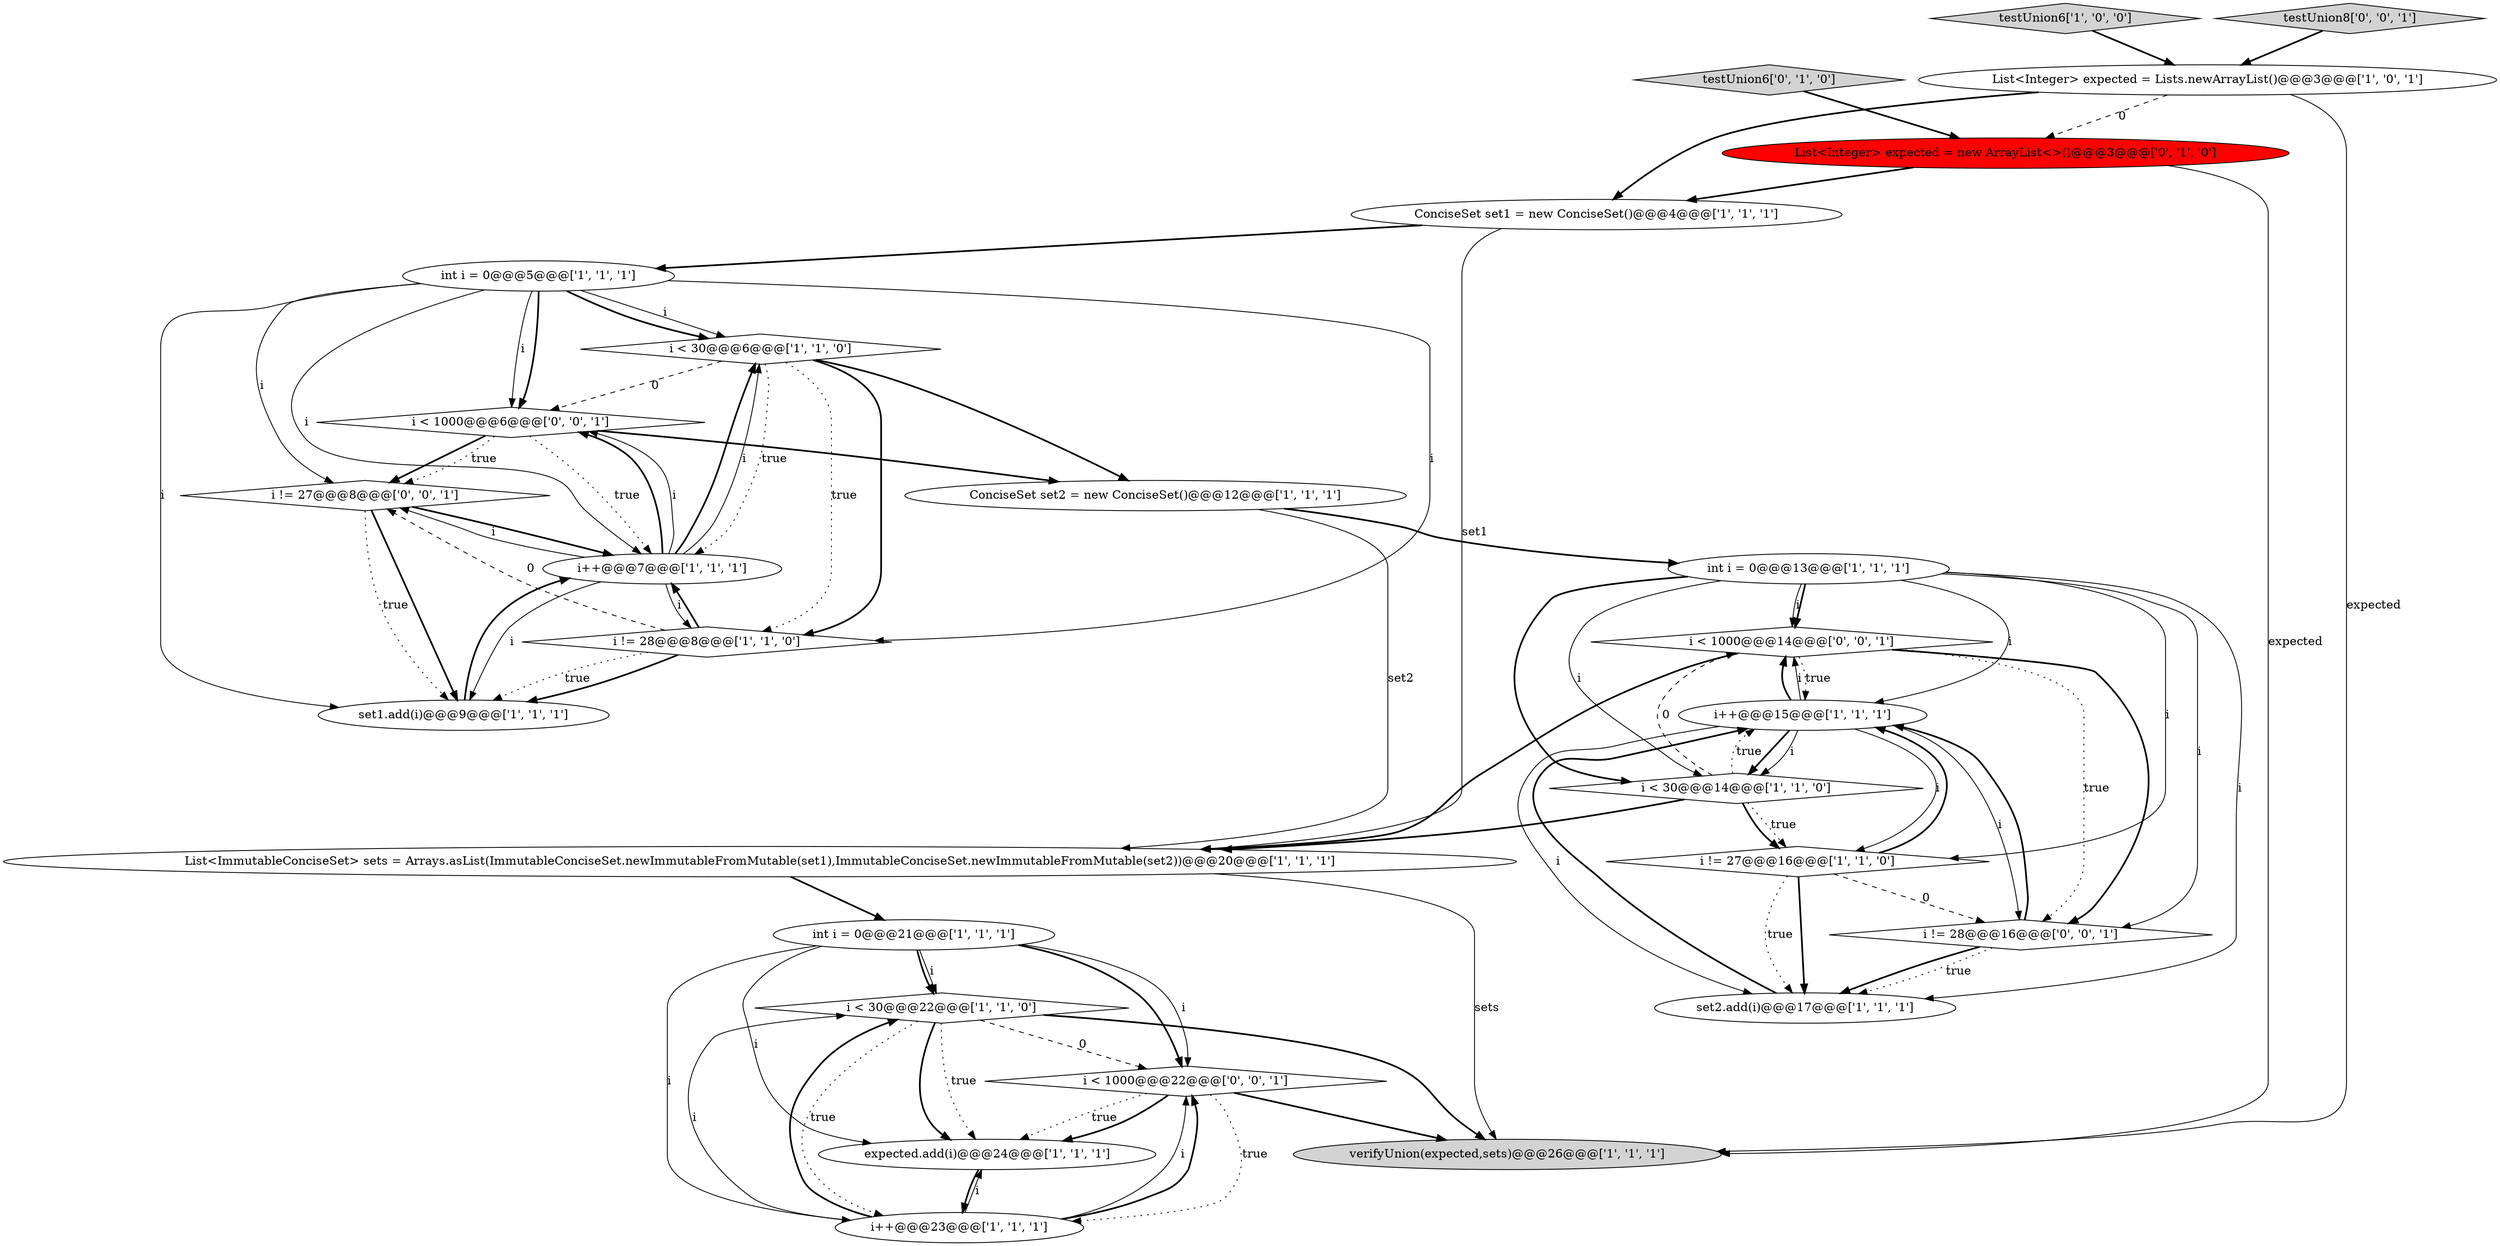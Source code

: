 digraph {
18 [style = filled, label = "ConciseSet set2 = new ConciseSet()@@@12@@@['1', '1', '1']", fillcolor = white, shape = ellipse image = "AAA0AAABBB1BBB"];
0 [style = filled, label = "i < 30@@@6@@@['1', '1', '0']", fillcolor = white, shape = diamond image = "AAA0AAABBB1BBB"];
20 [style = filled, label = "List<Integer> expected = new ArrayList<>()@@@3@@@['0', '1', '0']", fillcolor = red, shape = ellipse image = "AAA1AAABBB2BBB"];
9 [style = filled, label = "testUnion6['1', '0', '0']", fillcolor = lightgray, shape = diamond image = "AAA0AAABBB1BBB"];
27 [style = filled, label = "i < 1000@@@14@@@['0', '0', '1']", fillcolor = white, shape = diamond image = "AAA0AAABBB3BBB"];
6 [style = filled, label = "int i = 0@@@21@@@['1', '1', '1']", fillcolor = white, shape = ellipse image = "AAA0AAABBB1BBB"];
22 [style = filled, label = "i != 27@@@8@@@['0', '0', '1']", fillcolor = white, shape = diamond image = "AAA0AAABBB3BBB"];
7 [style = filled, label = "int i = 0@@@13@@@['1', '1', '1']", fillcolor = white, shape = ellipse image = "AAA0AAABBB1BBB"];
19 [style = filled, label = "i != 27@@@16@@@['1', '1', '0']", fillcolor = white, shape = diamond image = "AAA0AAABBB1BBB"];
8 [style = filled, label = "i++@@@15@@@['1', '1', '1']", fillcolor = white, shape = ellipse image = "AAA0AAABBB1BBB"];
12 [style = filled, label = "int i = 0@@@5@@@['1', '1', '1']", fillcolor = white, shape = ellipse image = "AAA0AAABBB1BBB"];
21 [style = filled, label = "testUnion6['0', '1', '0']", fillcolor = lightgray, shape = diamond image = "AAA0AAABBB2BBB"];
25 [style = filled, label = "i < 1000@@@6@@@['0', '0', '1']", fillcolor = white, shape = diamond image = "AAA0AAABBB3BBB"];
3 [style = filled, label = "i < 30@@@22@@@['1', '1', '0']", fillcolor = white, shape = diamond image = "AAA0AAABBB1BBB"];
4 [style = filled, label = "verifyUnion(expected,sets)@@@26@@@['1', '1', '1']", fillcolor = lightgray, shape = ellipse image = "AAA0AAABBB1BBB"];
2 [style = filled, label = "i++@@@7@@@['1', '1', '1']", fillcolor = white, shape = ellipse image = "AAA0AAABBB1BBB"];
11 [style = filled, label = "List<Integer> expected = Lists.newArrayList()@@@3@@@['1', '0', '1']", fillcolor = white, shape = ellipse image = "AAA0AAABBB1BBB"];
15 [style = filled, label = "List<ImmutableConciseSet> sets = Arrays.asList(ImmutableConciseSet.newImmutableFromMutable(set1),ImmutableConciseSet.newImmutableFromMutable(set2))@@@20@@@['1', '1', '1']", fillcolor = white, shape = ellipse image = "AAA0AAABBB1BBB"];
24 [style = filled, label = "i < 1000@@@22@@@['0', '0', '1']", fillcolor = white, shape = diamond image = "AAA0AAABBB3BBB"];
17 [style = filled, label = "set2.add(i)@@@17@@@['1', '1', '1']", fillcolor = white, shape = ellipse image = "AAA0AAABBB1BBB"];
16 [style = filled, label = "expected.add(i)@@@24@@@['1', '1', '1']", fillcolor = white, shape = ellipse image = "AAA0AAABBB1BBB"];
1 [style = filled, label = "i++@@@23@@@['1', '1', '1']", fillcolor = white, shape = ellipse image = "AAA0AAABBB1BBB"];
14 [style = filled, label = "i < 30@@@14@@@['1', '1', '0']", fillcolor = white, shape = diamond image = "AAA0AAABBB1BBB"];
26 [style = filled, label = "i != 28@@@16@@@['0', '0', '1']", fillcolor = white, shape = diamond image = "AAA0AAABBB3BBB"];
23 [style = filled, label = "testUnion8['0', '0', '1']", fillcolor = lightgray, shape = diamond image = "AAA0AAABBB3BBB"];
13 [style = filled, label = "ConciseSet set1 = new ConciseSet()@@@4@@@['1', '1', '1']", fillcolor = white, shape = ellipse image = "AAA0AAABBB1BBB"];
5 [style = filled, label = "set1.add(i)@@@9@@@['1', '1', '1']", fillcolor = white, shape = ellipse image = "AAA0AAABBB1BBB"];
10 [style = filled, label = "i != 28@@@8@@@['1', '1', '0']", fillcolor = white, shape = diamond image = "AAA0AAABBB1BBB"];
6->3 [style = bold, label=""];
8->26 [style = solid, label="i"];
14->19 [style = dotted, label="true"];
11->20 [style = dashed, label="0"];
1->24 [style = solid, label="i"];
9->11 [style = bold, label=""];
25->22 [style = bold, label=""];
12->25 [style = solid, label="i"];
3->16 [style = bold, label=""];
10->22 [style = dashed, label="0"];
3->4 [style = bold, label=""];
27->15 [style = bold, label=""];
7->14 [style = bold, label=""];
7->17 [style = solid, label="i"];
0->25 [style = dashed, label="0"];
11->13 [style = bold, label=""];
15->4 [style = solid, label="sets"];
1->3 [style = solid, label="i"];
2->25 [style = bold, label=""];
8->27 [style = bold, label=""];
6->16 [style = solid, label="i"];
6->1 [style = solid, label="i"];
26->17 [style = bold, label=""];
0->10 [style = dotted, label="true"];
19->17 [style = dotted, label="true"];
3->24 [style = dashed, label="0"];
8->27 [style = solid, label="i"];
27->8 [style = dotted, label="true"];
2->10 [style = solid, label="i"];
22->5 [style = bold, label=""];
7->19 [style = solid, label="i"];
13->12 [style = bold, label=""];
12->2 [style = solid, label="i"];
20->4 [style = solid, label="expected"];
8->19 [style = solid, label="i"];
7->27 [style = solid, label="i"];
10->2 [style = bold, label=""];
14->15 [style = bold, label=""];
18->7 [style = bold, label=""];
3->1 [style = dotted, label="true"];
2->5 [style = solid, label="i"];
27->26 [style = bold, label=""];
17->8 [style = bold, label=""];
20->13 [style = bold, label=""];
22->2 [style = bold, label=""];
25->18 [style = bold, label=""];
1->3 [style = bold, label=""];
11->4 [style = solid, label="expected"];
8->14 [style = bold, label=""];
14->19 [style = bold, label=""];
6->24 [style = bold, label=""];
26->8 [style = bold, label=""];
19->17 [style = bold, label=""];
2->22 [style = solid, label="i"];
24->16 [style = dotted, label="true"];
13->15 [style = solid, label="set1"];
22->5 [style = dotted, label="true"];
2->0 [style = bold, label=""];
10->5 [style = bold, label=""];
19->26 [style = dashed, label="0"];
16->1 [style = bold, label=""];
26->17 [style = dotted, label="true"];
14->8 [style = dotted, label="true"];
2->0 [style = solid, label="i"];
0->18 [style = bold, label=""];
23->11 [style = bold, label=""];
7->8 [style = solid, label="i"];
2->25 [style = solid, label="i"];
25->2 [style = dotted, label="true"];
6->3 [style = solid, label="i"];
8->17 [style = solid, label="i"];
7->14 [style = solid, label="i"];
24->1 [style = dotted, label="true"];
12->0 [style = solid, label="i"];
27->26 [style = dotted, label="true"];
12->22 [style = solid, label="i"];
12->10 [style = solid, label="i"];
15->6 [style = bold, label=""];
18->15 [style = solid, label="set2"];
10->5 [style = dotted, label="true"];
12->0 [style = bold, label=""];
6->24 [style = solid, label="i"];
14->27 [style = dashed, label="0"];
19->8 [style = bold, label=""];
1->16 [style = solid, label="i"];
24->16 [style = bold, label=""];
5->2 [style = bold, label=""];
0->10 [style = bold, label=""];
24->4 [style = bold, label=""];
21->20 [style = bold, label=""];
12->5 [style = solid, label="i"];
8->14 [style = solid, label="i"];
1->24 [style = bold, label=""];
12->25 [style = bold, label=""];
25->22 [style = dotted, label="true"];
7->27 [style = bold, label=""];
0->2 [style = dotted, label="true"];
7->26 [style = solid, label="i"];
3->16 [style = dotted, label="true"];
}
